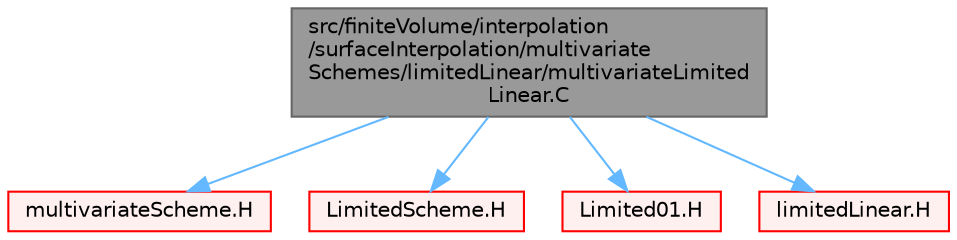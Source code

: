 digraph "src/finiteVolume/interpolation/surfaceInterpolation/multivariateSchemes/limitedLinear/multivariateLimitedLinear.C"
{
 // LATEX_PDF_SIZE
  bgcolor="transparent";
  edge [fontname=Helvetica,fontsize=10,labelfontname=Helvetica,labelfontsize=10];
  node [fontname=Helvetica,fontsize=10,shape=box,height=0.2,width=0.4];
  Node1 [id="Node000001",label="src/finiteVolume/interpolation\l/surfaceInterpolation/multivariate\lSchemes/limitedLinear/multivariateLimited\lLinear.C",height=0.2,width=0.4,color="gray40", fillcolor="grey60", style="filled", fontcolor="black",tooltip=" "];
  Node1 -> Node2 [id="edge1_Node000001_Node000002",color="steelblue1",style="solid",tooltip=" "];
  Node2 [id="Node000002",label="multivariateScheme.H",height=0.2,width=0.4,color="red", fillcolor="#FFF0F0", style="filled",URL="$multivariateScheme_8H.html",tooltip=" "];
  Node1 -> Node383 [id="edge2_Node000001_Node000383",color="steelblue1",style="solid",tooltip=" "];
  Node383 [id="Node000383",label="LimitedScheme.H",height=0.2,width=0.4,color="red", fillcolor="#FFF0F0", style="filled",URL="$LimitedScheme_8H.html",tooltip=" "];
  Node1 -> Node388 [id="edge3_Node000001_Node000388",color="steelblue1",style="solid",tooltip=" "];
  Node388 [id="Node000388",label="Limited01.H",height=0.2,width=0.4,color="red", fillcolor="#FFF0F0", style="filled",URL="$Limited01_8H.html",tooltip=" "];
  Node1 -> Node390 [id="edge4_Node000001_Node000390",color="steelblue1",style="solid",tooltip=" "];
  Node390 [id="Node000390",label="limitedLinear.H",height=0.2,width=0.4,color="red", fillcolor="#FFF0F0", style="filled",URL="$limitedLinear_8H.html",tooltip=" "];
}
